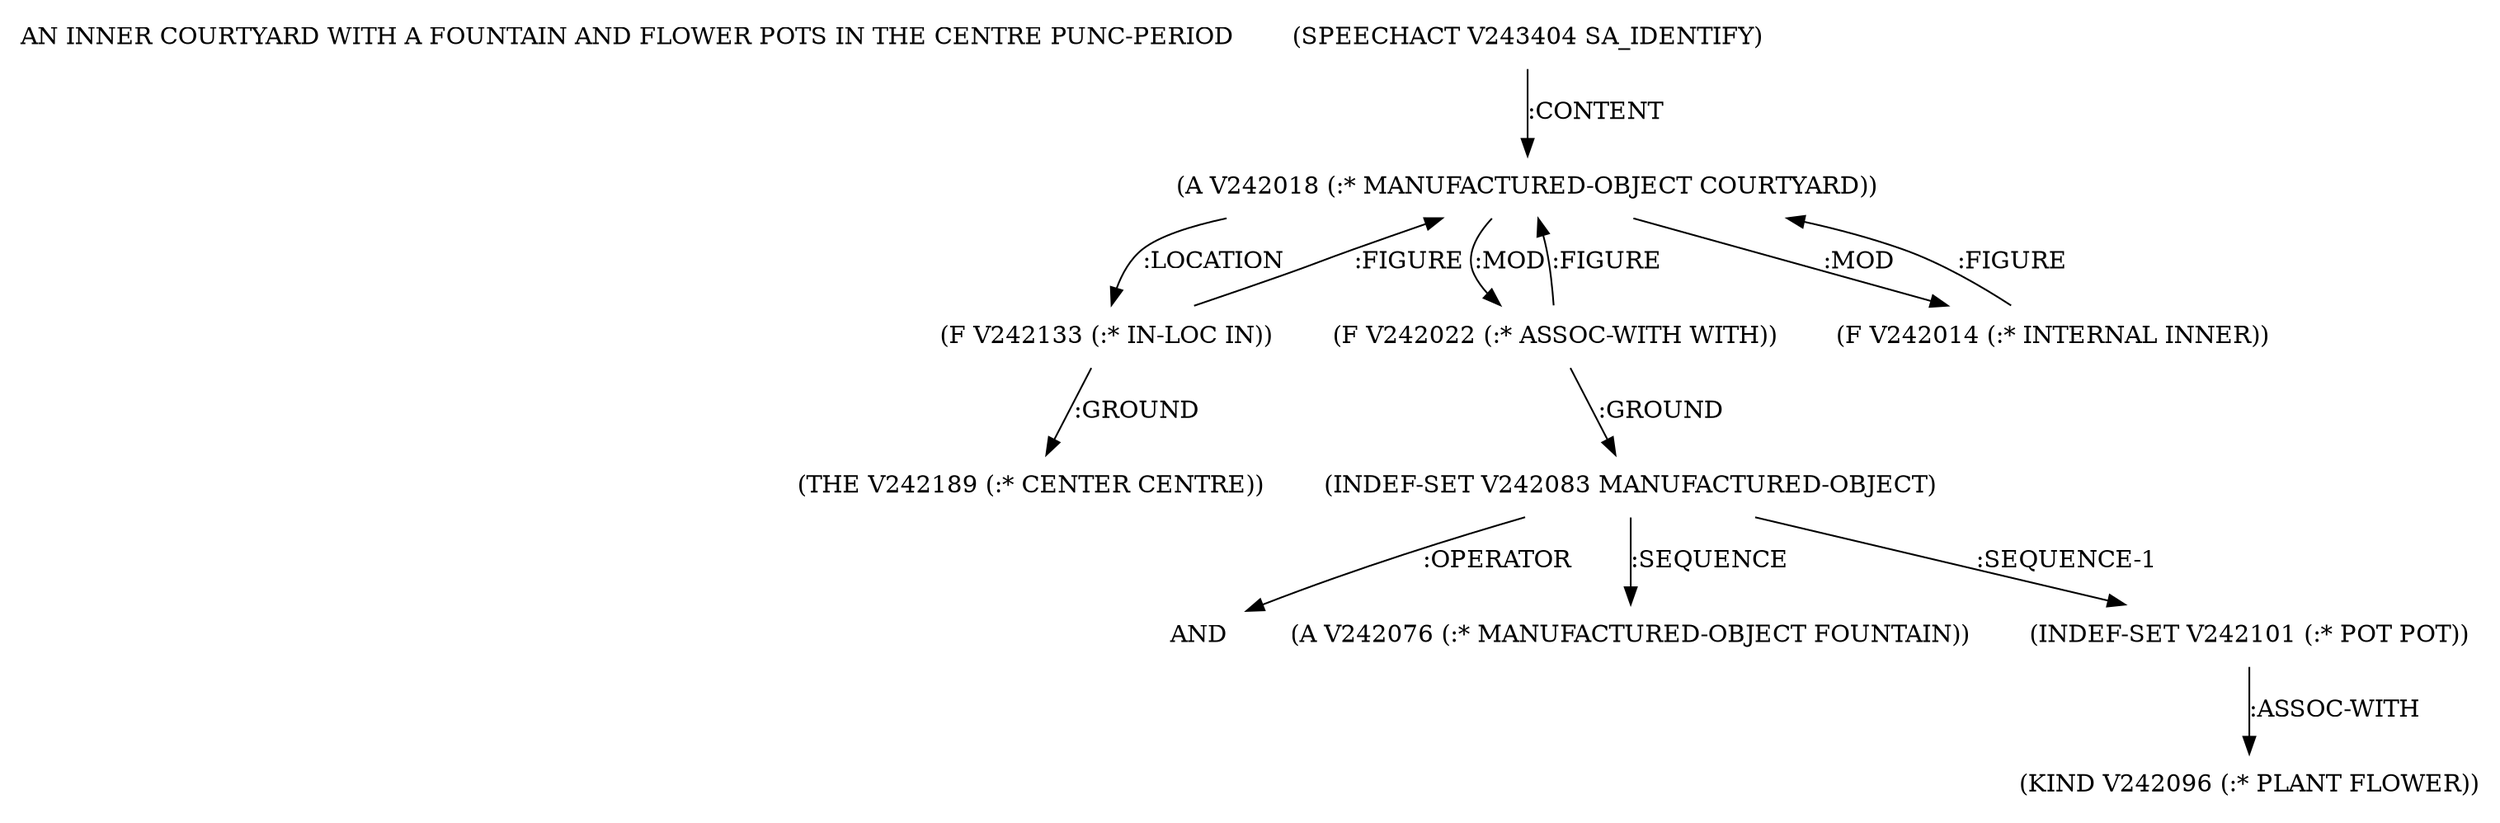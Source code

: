 digraph Terms {
  node [shape=none]
  "AN INNER COURTYARD WITH A FOUNTAIN AND FLOWER POTS IN THE CENTRE PUNC-PERIOD"
  "V243404" [label="(SPEECHACT V243404 SA_IDENTIFY)"]
  "V243404" -> "V242018" [label=":CONTENT"]
  "V242018" [label="(A V242018 (:* MANUFACTURED-OBJECT COURTYARD))"]
  "V242018" -> "V242133" [label=":LOCATION"]
  "V242018" -> "V242022" [label=":MOD"]
  "V242018" -> "V242014" [label=":MOD"]
  "V242014" [label="(F V242014 (:* INTERNAL INNER))"]
  "V242014" -> "V242018" [label=":FIGURE"]
  "V242022" [label="(F V242022 (:* ASSOC-WITH WITH))"]
  "V242022" -> "V242083" [label=":GROUND"]
  "V242022" -> "V242018" [label=":FIGURE"]
  "V242083" [label="(INDEF-SET V242083 MANUFACTURED-OBJECT)"]
  "V242083" -> "NT246376" [label=":OPERATOR"]
  "NT246376" [label="AND"]
  "V242083" -> "V242076" [label=":SEQUENCE"]
  "V242083" -> "V242101" [label=":SEQUENCE-1"]
  "V242076" [label="(A V242076 (:* MANUFACTURED-OBJECT FOUNTAIN))"]
  "V242101" [label="(INDEF-SET V242101 (:* POT POT))"]
  "V242101" -> "V242096" [label=":ASSOC-WITH"]
  "V242096" [label="(KIND V242096 (:* PLANT FLOWER))"]
  "V242133" [label="(F V242133 (:* IN-LOC IN))"]
  "V242133" -> "V242189" [label=":GROUND"]
  "V242133" -> "V242018" [label=":FIGURE"]
  "V242189" [label="(THE V242189 (:* CENTER CENTRE))"]
}
